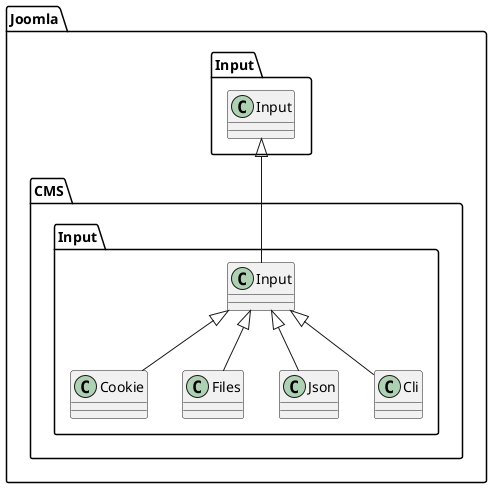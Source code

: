 @startuml
class Joomla.CMS.Input.Cookie
Joomla.CMS.Input.Input <|-- Joomla.CMS.Input.Cookie

class Joomla.CMS.Input.Input
Joomla.Input.Input <|-- Joomla.CMS.Input.Input
class Joomla.CMS.Input.Files
Joomla.CMS.Input.Input <|-- Joomla.CMS.Input.Files
class Joomla.CMS.Input.Json
Joomla.CMS.Input.Input <|-- Joomla.CMS.Input.Json
class Joomla.CMS.Input.Cli
Joomla.CMS.Input.Input <|-- Joomla.CMS.Input.Cli
@enduml
